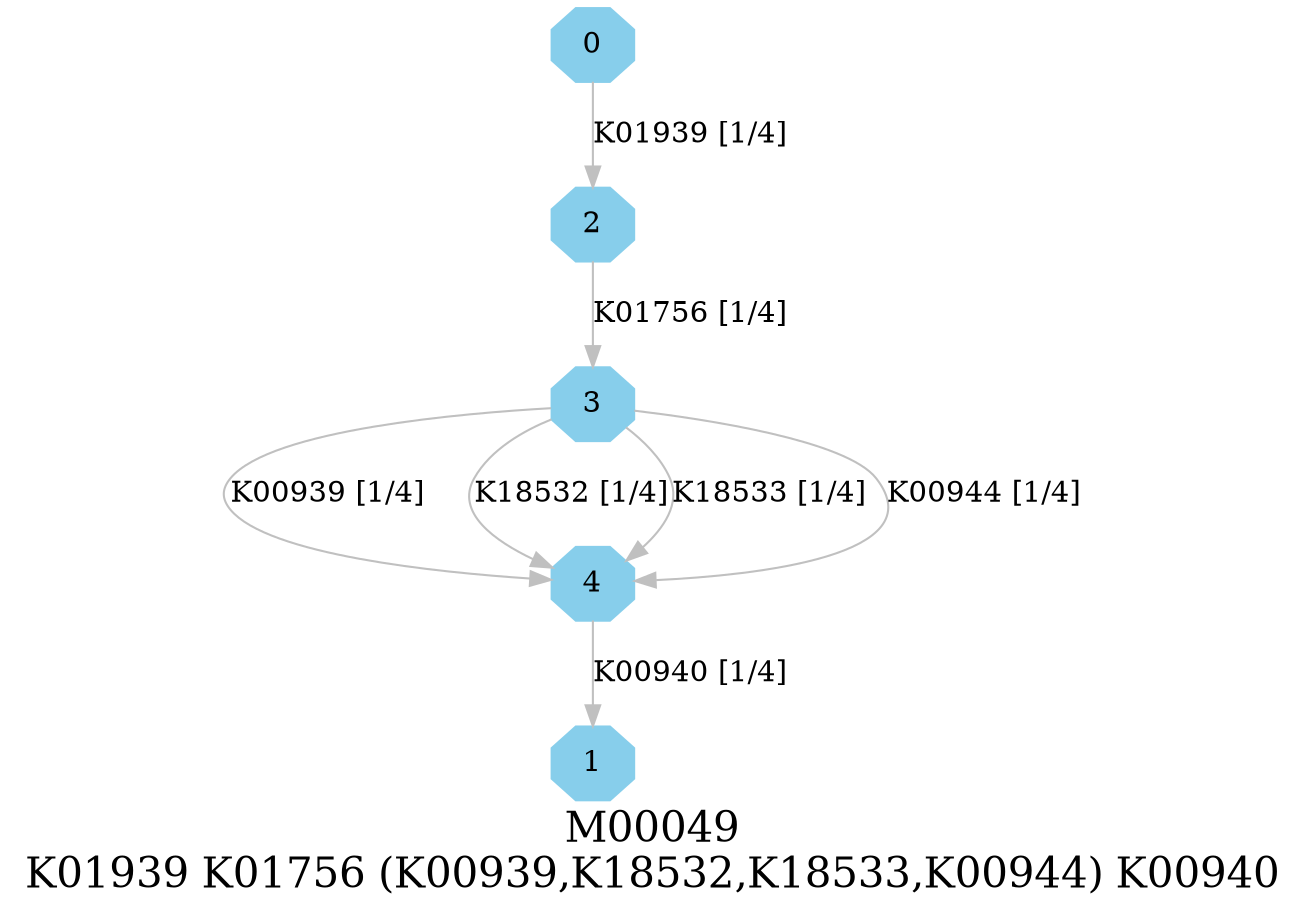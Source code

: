 digraph G {
graph [label="M00049
K01939 K01756 (K00939,K18532,K18533,K00944) K00940",fontsize=20];
node [shape=box,style=filled];
edge [len=3,color=grey];
{node [width=.3,height=.3,shape=octagon,style=filled,color=skyblue] 0 1 2 3 4 }
0 -> 2 [label="K01939 [1/4]"];
2 -> 3 [label="K01756 [1/4]"];
3 -> 4 [label="K00939 [1/4]"];
3 -> 4 [label="K18532 [1/4]"];
3 -> 4 [label="K18533 [1/4]"];
3 -> 4 [label="K00944 [1/4]"];
4 -> 1 [label="K00940 [1/4]"];
}